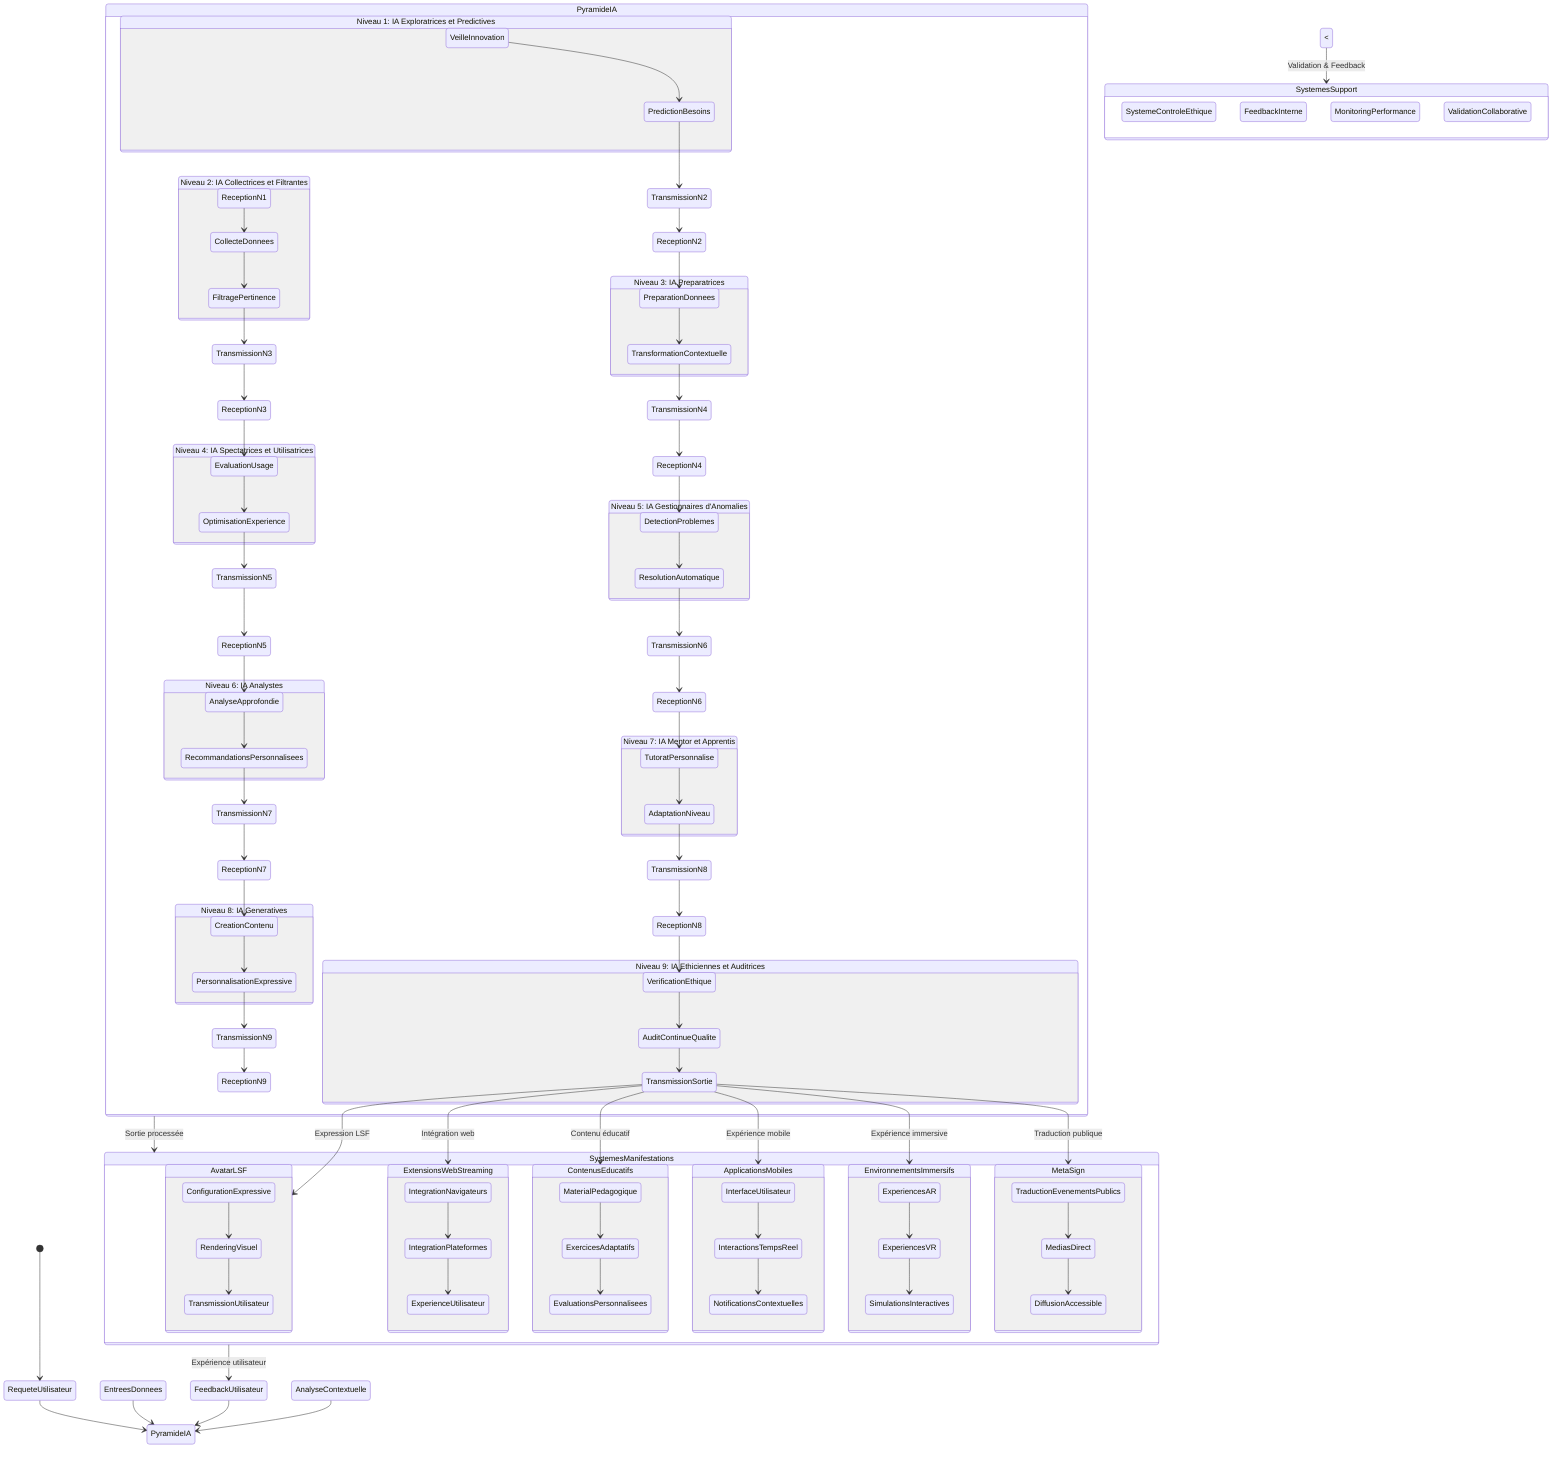 stateDiagram-v2
    %% Points d'entrée
    [*] --> RequeteUtilisateur
    RequeteUtilisateur --> PyramideIA
    EntreesDonnees --> PyramideIA
    FeedbackUtilisateur --> PyramideIA
    AnalyseContextuelle --> PyramideIA
    
    %% Structure de la Pyramide IA comme portique central
    state "PyramideIA" as PYR {
        state "Niveau 1: IA Exploratrices et Predictives" as N1 {
            VeilleInnovation --> PredictionBesoins
            PredictionBesoins --> TransmissionN2
        }
        
        state "Niveau 2: IA Collectrices et Filtrantes" as N2 {
            ReceptionN1 --> CollecteDonnees
            CollecteDonnees --> FiltragePertinence
            FiltragePertinence --> TransmissionN3
        }
        
        state "Niveau 3: IA Preparatrices" as N3 {
            ReceptionN2 --> PreparationDonnees
            PreparationDonnees --> TransformationContextuelle
            TransformationContextuelle --> TransmissionN4
        }
        
        state "Niveau 4: IA Spectatrices et Utilisatrices" as N4 {
            ReceptionN3 --> EvaluationUsage
            EvaluationUsage --> OptimisationExperience
            OptimisationExperience --> TransmissionN5
        }
        
        state "Niveau 5: IA Gestionnaires d'Anomalies" as N5 {
            ReceptionN4 --> DetectionProblemes
            DetectionProblemes --> ResolutionAutomatique
            ResolutionAutomatique --> TransmissionN6
        }
        
        state "Niveau 6: IA Analystes" as N6 {
            ReceptionN5 --> AnalyseApprofondie
            AnalyseApprofondie --> RecommandationsPersonnalisees
            RecommandationsPersonnalisees --> TransmissionN7
        }
        
        state "Niveau 7: IA Mentor et Apprentis" as N7 {
            ReceptionN6 --> TutoratPersonnalise
            TutoratPersonnalise --> AdaptationNiveau
            AdaptationNiveau --> TransmissionN8
        }
        
        state "Niveau 8: IA Generatives" as N8 {
            ReceptionN7 --> CreationContenu
            CreationContenu --> PersonnalisationExpressive
            PersonnalisationExpressive --> TransmissionN9
        }
        
        state "Niveau 9: IA Ethiciennes et Auditrices" as N9 {
            ReceptionN8 --> VerificationEthique
            VerificationEthique --> AuditContinueQualite
            AuditContinueQualite --> TransmissionSortie
        }
        
        %% Connexions verticales explicites entre niveaux
        TransmissionN2 --> ReceptionN2
        TransmissionN3 --> ReceptionN3
        TransmissionN4 --> ReceptionN4
        TransmissionN5 --> ReceptionN5
        TransmissionN6 --> ReceptionN6
        TransmissionN7 --> ReceptionN7
        TransmissionN8 --> ReceptionN8
        TransmissionN9 --> ReceptionN9
    }
    
    %% Sorties de la pyramide vers les manifestations
    state "SystemesManifestations" as SM {
        state "AvatarLSF" as ALSF {
            ConfigurationExpressive --> RenderingVisuel
            RenderingVisuel --> TransmissionUtilisateur
        }
        
        state "ExtensionsWebStreaming" as EWS {
            IntegrationNavigateurs --> IntegrationPlateformes
            IntegrationPlateformes --> ExperienceUtilisateur
        }
        
        state "ContenusEducatifs" as CE {
            MaterialPedagogique --> ExercicesAdaptatifs
            ExercicesAdaptatifs --> EvaluationsPersonnalisees
        }
        
        state "ApplicationsMobiles" as AM {
            InterfaceUtilisateur --> InteractionsTempsReel
            InteractionsTempsReel --> NotificationsContextuelles
        }
        
        state "EnvironnementsImmersifs" as EI {
            ExperiencesAR --> ExperiencesVR
            ExperiencesVR --> SimulationsInteractives
        }
        
        state "MetaSign" as MS {
            TraductionEvenementsPublics --> MediasDirect
            MediasDirect --> DiffusionAccessible
        }
    }
    
    %% Connexion entre la pyramide et les manifestations
    PYR --> SM: Sortie processée
    
    %% Connexions spécifiques du dernier niveau vers les manifestations
    TransmissionSortie --> ALSF: Expression LSF
    TransmissionSortie --> EWS: Intégration web
    TransmissionSortie --> CE: Contenu éducatif
    TransmissionSortie --> AM: Expérience mobile
    TransmissionSortie --> EI: Expérience immersive
    TransmissionSortie --> MS: Traduction publique
    
    %% Systèmes complémentaires
    state "SystemesSupport" as SS {
        state "SystemeControleEthique" as SCE
        state "FeedbackInterne" as FI
        state "MonitoringPerformance" as MP
        state "ValidationCollaborative" as VC
    }
    
    %% Connexions bidirectionnelles avec les systèmes de support
    PYR <--> SS: Validation & Feedback
    
    %% Boucle de retour
    SM --> FeedbackUtilisateur: Expérience utilisateur